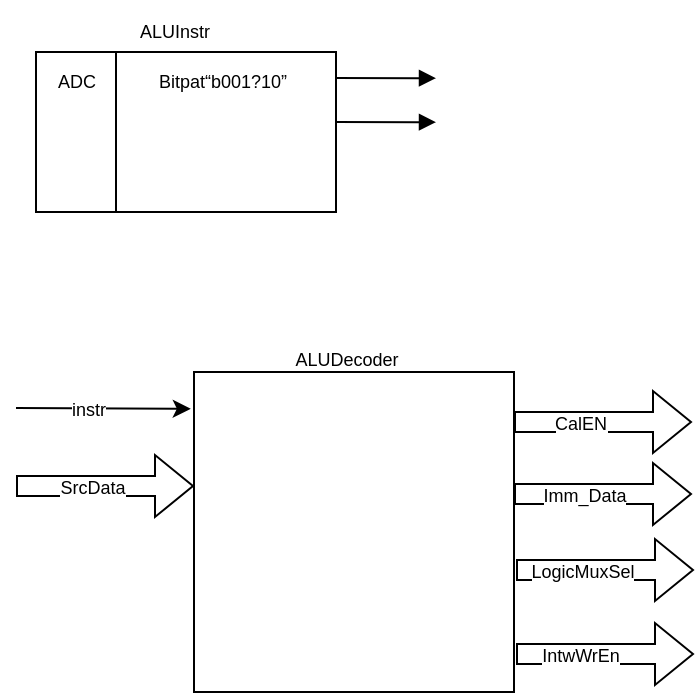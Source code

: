 <mxfile version="20.2.2" type="github">
  <diagram id="wdvlhdUZI3lcnGUOItdr" name="Page-1">
    <mxGraphModel dx="1824" dy="1020" grid="1" gridSize="10" guides="1" tooltips="1" connect="1" arrows="1" fold="1" page="1" pageScale="1" pageWidth="850" pageHeight="1100" math="0" shadow="0">
      <root>
        <mxCell id="0" />
        <mxCell id="1" parent="0" />
        <mxCell id="Y0uPjLkGUqyCwsQZRBwB-8" style="edgeStyle=orthogonalEdgeStyle;rounded=0;orthogonalLoop=1;jettySize=auto;html=1;exitX=1;exitY=0.25;exitDx=0;exitDy=0;fontSize=9;endArrow=block;endFill=1;" edge="1" parent="1">
          <mxGeometry relative="1" as="geometry">
            <mxPoint x="400" y="293.111" as="targetPoint" />
            <mxPoint x="350" y="293" as="sourcePoint" />
            <Array as="points">
              <mxPoint x="400" y="293" />
            </Array>
          </mxGeometry>
        </mxCell>
        <mxCell id="Y0uPjLkGUqyCwsQZRBwB-3" value="" style="swimlane;horizontal=0;startSize=40;" vertex="1" parent="1">
          <mxGeometry x="200" y="280" width="150" height="80" as="geometry">
            <mxRectangle x="200" y="280" width="50" height="40" as="alternateBounds" />
          </mxGeometry>
        </mxCell>
        <mxCell id="Y0uPjLkGUqyCwsQZRBwB-4" value="&lt;font style=&quot;font-size: 9px;&quot;&gt;ADC&lt;/font&gt;" style="text;html=1;resizable=0;autosize=1;align=center;verticalAlign=middle;points=[];fillColor=none;strokeColor=none;rounded=0;" vertex="1" parent="Y0uPjLkGUqyCwsQZRBwB-3">
          <mxGeometry x="-5" y="-1" width="50" height="30" as="geometry" />
        </mxCell>
        <mxCell id="Y0uPjLkGUqyCwsQZRBwB-6" value="&lt;font style=&quot;font-size: 9px;&quot;&gt;Bitpat“b001?10”&lt;/font&gt;" style="text;html=1;resizable=0;autosize=1;align=center;verticalAlign=middle;points=[];fillColor=none;strokeColor=none;rounded=0;" vertex="1" parent="Y0uPjLkGUqyCwsQZRBwB-3">
          <mxGeometry x="38" y="-1" width="110" height="30" as="geometry" />
        </mxCell>
        <mxCell id="Y0uPjLkGUqyCwsQZRBwB-7" value="&lt;font style=&quot;font-size: 9px;&quot;&gt;ALUInstr&lt;/font&gt;" style="text;html=1;resizable=0;autosize=1;align=center;verticalAlign=middle;points=[];fillColor=none;strokeColor=none;rounded=0;" vertex="1" parent="1">
          <mxGeometry x="234" y="254" width="70" height="30" as="geometry" />
        </mxCell>
        <mxCell id="Y0uPjLkGUqyCwsQZRBwB-9" style="edgeStyle=orthogonalEdgeStyle;rounded=0;orthogonalLoop=1;jettySize=auto;html=1;exitX=1;exitY=0.25;exitDx=0;exitDy=0;fontSize=9;endArrow=block;endFill=1;" edge="1" parent="1">
          <mxGeometry relative="1" as="geometry">
            <mxPoint x="400" y="315.111" as="targetPoint" />
            <mxPoint x="350" y="315" as="sourcePoint" />
            <Array as="points">
              <mxPoint x="400" y="315" />
            </Array>
          </mxGeometry>
        </mxCell>
        <mxCell id="Y0uPjLkGUqyCwsQZRBwB-10" value="" style="whiteSpace=wrap;html=1;aspect=fixed;fontSize=9;" vertex="1" parent="1">
          <mxGeometry x="279" y="440" width="160" height="160" as="geometry" />
        </mxCell>
        <mxCell id="Y0uPjLkGUqyCwsQZRBwB-11" value="&lt;font style=&quot;font-size: 9px;&quot;&gt;ALUDecoder&lt;/font&gt;" style="text;html=1;resizable=0;autosize=1;align=center;verticalAlign=middle;points=[];fillColor=none;strokeColor=none;rounded=0;" vertex="1" parent="1">
          <mxGeometry x="310" y="418" width="90" height="30" as="geometry" />
        </mxCell>
        <mxCell id="Y0uPjLkGUqyCwsQZRBwB-14" value="" style="shape=flexArrow;endArrow=classic;html=1;rounded=0;fontSize=9;" edge="1" parent="1">
          <mxGeometry width="50" height="50" relative="1" as="geometry">
            <mxPoint x="190" y="497" as="sourcePoint" />
            <mxPoint x="279" y="497" as="targetPoint" />
          </mxGeometry>
        </mxCell>
        <mxCell id="Y0uPjLkGUqyCwsQZRBwB-23" value="SrcData" style="edgeLabel;html=1;align=center;verticalAlign=middle;resizable=0;points=[];fontSize=9;" vertex="1" connectable="0" parent="Y0uPjLkGUqyCwsQZRBwB-14">
          <mxGeometry x="0.294" y="-1" relative="1" as="geometry">
            <mxPoint x="-20" as="offset" />
          </mxGeometry>
        </mxCell>
        <mxCell id="Y0uPjLkGUqyCwsQZRBwB-15" value="" style="endArrow=classic;html=1;rounded=0;fontSize=9;entryX=-0.01;entryY=0.115;entryDx=0;entryDy=0;entryPerimeter=0;" edge="1" parent="1" target="Y0uPjLkGUqyCwsQZRBwB-10">
          <mxGeometry width="50" height="50" relative="1" as="geometry">
            <mxPoint x="190" y="458" as="sourcePoint" />
            <mxPoint x="220" y="430" as="targetPoint" />
          </mxGeometry>
        </mxCell>
        <mxCell id="Y0uPjLkGUqyCwsQZRBwB-19" value="instr" style="edgeLabel;html=1;align=center;verticalAlign=middle;resizable=0;points=[];fontSize=9;" vertex="1" connectable="0" parent="Y0uPjLkGUqyCwsQZRBwB-15">
          <mxGeometry x="0.267" relative="1" as="geometry">
            <mxPoint x="-20" as="offset" />
          </mxGeometry>
        </mxCell>
        <mxCell id="Y0uPjLkGUqyCwsQZRBwB-21" value="" style="shape=flexArrow;endArrow=classic;html=1;rounded=0;fontSize=9;" edge="1" parent="1">
          <mxGeometry width="50" height="50" relative="1" as="geometry">
            <mxPoint x="439" y="465" as="sourcePoint" />
            <mxPoint x="528" y="465" as="targetPoint" />
          </mxGeometry>
        </mxCell>
        <mxCell id="Y0uPjLkGUqyCwsQZRBwB-22" value="CalEN" style="edgeLabel;html=1;align=center;verticalAlign=middle;resizable=0;points=[];fontSize=9;" vertex="1" connectable="0" parent="Y0uPjLkGUqyCwsQZRBwB-21">
          <mxGeometry x="-0.497" y="-1" relative="1" as="geometry">
            <mxPoint x="10" as="offset" />
          </mxGeometry>
        </mxCell>
        <mxCell id="Y0uPjLkGUqyCwsQZRBwB-24" value="" style="shape=flexArrow;endArrow=classic;html=1;rounded=0;fontSize=9;" edge="1" parent="1">
          <mxGeometry width="50" height="50" relative="1" as="geometry">
            <mxPoint x="439" y="501" as="sourcePoint" />
            <mxPoint x="528" y="501" as="targetPoint" />
          </mxGeometry>
        </mxCell>
        <mxCell id="Y0uPjLkGUqyCwsQZRBwB-25" value="Imm_Data" style="edgeLabel;html=1;align=center;verticalAlign=middle;resizable=0;points=[];fontSize=9;" vertex="1" connectable="0" parent="Y0uPjLkGUqyCwsQZRBwB-24">
          <mxGeometry x="-0.497" y="-1" relative="1" as="geometry">
            <mxPoint x="12" as="offset" />
          </mxGeometry>
        </mxCell>
        <mxCell id="Y0uPjLkGUqyCwsQZRBwB-26" value="" style="shape=flexArrow;endArrow=classic;html=1;rounded=0;fontSize=9;" edge="1" parent="1">
          <mxGeometry width="50" height="50" relative="1" as="geometry">
            <mxPoint x="440" y="539" as="sourcePoint" />
            <mxPoint x="529" y="539" as="targetPoint" />
          </mxGeometry>
        </mxCell>
        <mxCell id="Y0uPjLkGUqyCwsQZRBwB-28" value="&lt;span style=&quot;color: rgba(0, 0, 0, 0); font-family: monospace; font-size: 0px; text-align: start; background-color: rgb(248, 249, 250);&quot;&gt;%3CmxGraphModel%3E%3Croot%3E%3CmxCell%20id%3D%220%22%2F%3E%3CmxCell%20id%3D%221%22%20parent%3D%220%22%2F%3E%3CmxCell%20id%3D%222%22%20value%3D%22%22%20style%3D%22shape%3DflexArrow%3BendArrow%3Dclassic%3Bhtml%3D1%3Brounded%3D0%3BfontSize%3D9%3B%22%20edge%3D%221%22%20parent%3D%221%22%3E%3CmxGeometry%20width%3D%2250%22%20height%3D%2250%22%20relative%3D%221%22%20as%3D%22geometry%22%3E%3CmxPoint%20x%3D%22439%22%20y%3D%22510%22%20as%3D%22sourcePoint%22%2F%3E%3CmxPoint%20x%3D%22528%22%20y%3D%22510%22%20as%3D%22targetPoint%22%2F%3E%3C%2FmxGeometry%3E%3C%2FmxCell%3E%3CmxCell%20id%3D%223%22%20value%3D%22Imm_Data%22%20style%3D%22edgeLabel%3Bhtml%3D1%3Balign%3Dcenter%3BverticalAlign%3Dmiddle%3Bresizable%3D0%3Bpoints%3D%5B%5D%3BfontSize%3D9%3B%22%20vertex%3D%221%22%20connectable%3D%220%22%20parent%3D%222%22%3E%3CmxGeometry%20x%3D%22-0.497%22%20y%3D%22-1%22%20relative%3D%221%22%20as%3D%22geometry%22%3E%3CmxPoint%20x%3D%2212%22%20as%3D%22offset%22%2F%3E%3C%2FmxGeometry%3E%3C%2FmxCell%3E%3C%2Froot%3E%3C%2FmxGraphModel%3E&lt;/span&gt;" style="edgeLabel;html=1;align=center;verticalAlign=middle;resizable=0;points=[];fontSize=9;" vertex="1" connectable="0" parent="Y0uPjLkGUqyCwsQZRBwB-26">
          <mxGeometry x="-0.352" y="-4" relative="1" as="geometry">
            <mxPoint as="offset" />
          </mxGeometry>
        </mxCell>
        <mxCell id="Y0uPjLkGUqyCwsQZRBwB-29" value="LogicMuxSel" style="edgeLabel;html=1;align=center;verticalAlign=middle;resizable=0;points=[];fontSize=9;" vertex="1" connectable="0" parent="Y0uPjLkGUqyCwsQZRBwB-26">
          <mxGeometry x="-0.321" y="-1" relative="1" as="geometry">
            <mxPoint x="3" as="offset" />
          </mxGeometry>
        </mxCell>
        <mxCell id="Y0uPjLkGUqyCwsQZRBwB-33" value="" style="shape=flexArrow;endArrow=classic;html=1;rounded=0;fontSize=9;" edge="1" parent="1">
          <mxGeometry width="50" height="50" relative="1" as="geometry">
            <mxPoint x="440" y="581" as="sourcePoint" />
            <mxPoint x="529" y="581" as="targetPoint" />
          </mxGeometry>
        </mxCell>
        <mxCell id="Y0uPjLkGUqyCwsQZRBwB-34" value="&lt;span style=&quot;color: rgba(0, 0, 0, 0); font-family: monospace; font-size: 0px; text-align: start; background-color: rgb(248, 249, 250);&quot;&gt;%3CmxGraphModel%3E%3Croot%3E%3CmxCell%20id%3D%220%22%2F%3E%3CmxCell%20id%3D%221%22%20parent%3D%220%22%2F%3E%3CmxCell%20id%3D%222%22%20value%3D%22%22%20style%3D%22shape%3DflexArrow%3BendArrow%3Dclassic%3Bhtml%3D1%3Brounded%3D0%3BfontSize%3D9%3B%22%20edge%3D%221%22%20parent%3D%221%22%3E%3CmxGeometry%20width%3D%2250%22%20height%3D%2250%22%20relative%3D%221%22%20as%3D%22geometry%22%3E%3CmxPoint%20x%3D%22439%22%20y%3D%22510%22%20as%3D%22sourcePoint%22%2F%3E%3CmxPoint%20x%3D%22528%22%20y%3D%22510%22%20as%3D%22targetPoint%22%2F%3E%3C%2FmxGeometry%3E%3C%2FmxCell%3E%3CmxCell%20id%3D%223%22%20value%3D%22Imm_Data%22%20style%3D%22edgeLabel%3Bhtml%3D1%3Balign%3Dcenter%3BverticalAlign%3Dmiddle%3Bresizable%3D0%3Bpoints%3D%5B%5D%3BfontSize%3D9%3B%22%20vertex%3D%221%22%20connectable%3D%220%22%20parent%3D%222%22%3E%3CmxGeometry%20x%3D%22-0.497%22%20y%3D%22-1%22%20relative%3D%221%22%20as%3D%22geometry%22%3E%3CmxPoint%20x%3D%2212%22%20as%3D%22offset%22%2F%3E%3C%2FmxGeometry%3E%3C%2FmxCell%3E%3C%2Froot%3E%3C%2FmxGraphModel%3E&lt;/span&gt;" style="edgeLabel;html=1;align=center;verticalAlign=middle;resizable=0;points=[];fontSize=9;" vertex="1" connectable="0" parent="Y0uPjLkGUqyCwsQZRBwB-33">
          <mxGeometry x="-0.352" y="-4" relative="1" as="geometry">
            <mxPoint as="offset" />
          </mxGeometry>
        </mxCell>
        <mxCell id="Y0uPjLkGUqyCwsQZRBwB-35" value="IntwWrEn" style="edgeLabel;html=1;align=center;verticalAlign=middle;resizable=0;points=[];fontSize=9;" vertex="1" connectable="0" parent="Y0uPjLkGUqyCwsQZRBwB-33">
          <mxGeometry x="-0.321" y="-1" relative="1" as="geometry">
            <mxPoint x="2" as="offset" />
          </mxGeometry>
        </mxCell>
      </root>
    </mxGraphModel>
  </diagram>
</mxfile>
